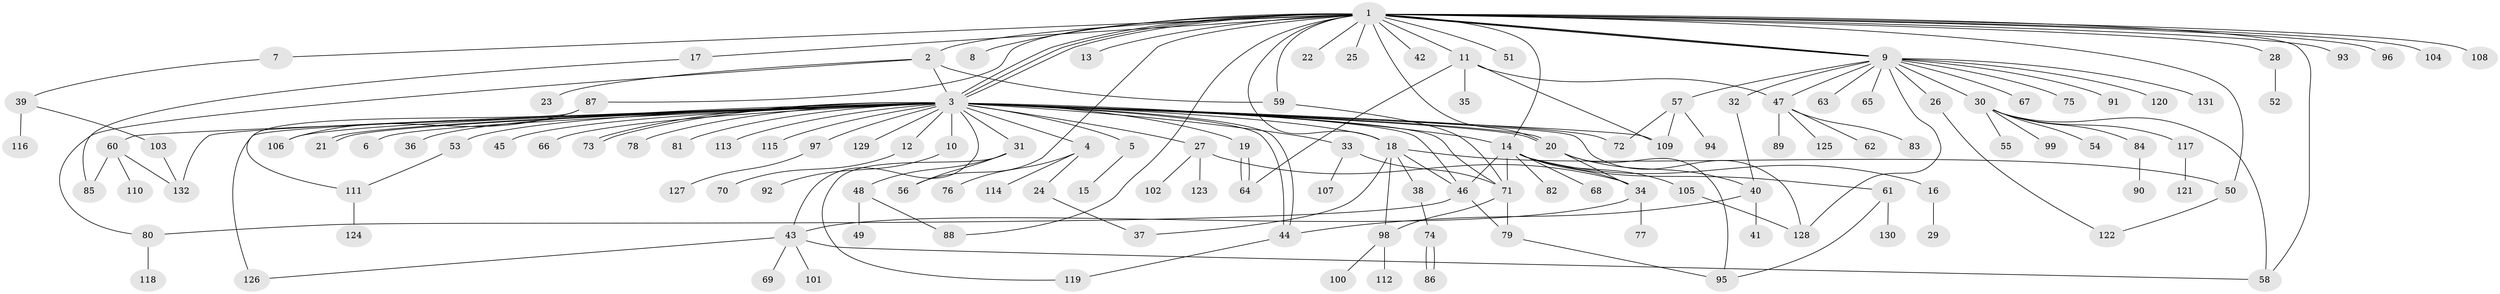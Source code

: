 // coarse degree distribution, {30: 0.009523809523809525, 6: 0.01904761904761905, 41: 0.009523809523809525, 4: 0.047619047619047616, 1: 0.5142857142857142, 15: 0.009523809523809525, 2: 0.21904761904761905, 10: 0.009523809523809525, 7: 0.009523809523809525, 9: 0.009523809523809525, 3: 0.09523809523809523, 8: 0.009523809523809525, 5: 0.0380952380952381}
// Generated by graph-tools (version 1.1) at 2025/41/03/06/25 10:41:47]
// undirected, 132 vertices, 182 edges
graph export_dot {
graph [start="1"]
  node [color=gray90,style=filled];
  1;
  2;
  3;
  4;
  5;
  6;
  7;
  8;
  9;
  10;
  11;
  12;
  13;
  14;
  15;
  16;
  17;
  18;
  19;
  20;
  21;
  22;
  23;
  24;
  25;
  26;
  27;
  28;
  29;
  30;
  31;
  32;
  33;
  34;
  35;
  36;
  37;
  38;
  39;
  40;
  41;
  42;
  43;
  44;
  45;
  46;
  47;
  48;
  49;
  50;
  51;
  52;
  53;
  54;
  55;
  56;
  57;
  58;
  59;
  60;
  61;
  62;
  63;
  64;
  65;
  66;
  67;
  68;
  69;
  70;
  71;
  72;
  73;
  74;
  75;
  76;
  77;
  78;
  79;
  80;
  81;
  82;
  83;
  84;
  85;
  86;
  87;
  88;
  89;
  90;
  91;
  92;
  93;
  94;
  95;
  96;
  97;
  98;
  99;
  100;
  101;
  102;
  103;
  104;
  105;
  106;
  107;
  108;
  109;
  110;
  111;
  112;
  113;
  114;
  115;
  116;
  117;
  118;
  119;
  120;
  121;
  122;
  123;
  124;
  125;
  126;
  127;
  128;
  129;
  130;
  131;
  132;
  1 -- 2;
  1 -- 3;
  1 -- 3;
  1 -- 3;
  1 -- 7;
  1 -- 8;
  1 -- 9;
  1 -- 9;
  1 -- 9;
  1 -- 11;
  1 -- 13;
  1 -- 14;
  1 -- 17;
  1 -- 18;
  1 -- 20;
  1 -- 22;
  1 -- 25;
  1 -- 28;
  1 -- 42;
  1 -- 50;
  1 -- 51;
  1 -- 56;
  1 -- 58;
  1 -- 59;
  1 -- 87;
  1 -- 88;
  1 -- 93;
  1 -- 96;
  1 -- 104;
  1 -- 108;
  2 -- 3;
  2 -- 23;
  2 -- 59;
  2 -- 80;
  3 -- 4;
  3 -- 5;
  3 -- 6;
  3 -- 10;
  3 -- 12;
  3 -- 14;
  3 -- 18;
  3 -- 19;
  3 -- 20;
  3 -- 20;
  3 -- 21;
  3 -- 21;
  3 -- 27;
  3 -- 31;
  3 -- 33;
  3 -- 36;
  3 -- 43;
  3 -- 44;
  3 -- 44;
  3 -- 45;
  3 -- 46;
  3 -- 53;
  3 -- 60;
  3 -- 66;
  3 -- 71;
  3 -- 72;
  3 -- 73;
  3 -- 73;
  3 -- 78;
  3 -- 81;
  3 -- 97;
  3 -- 106;
  3 -- 109;
  3 -- 113;
  3 -- 115;
  3 -- 126;
  3 -- 128;
  3 -- 129;
  3 -- 132;
  4 -- 24;
  4 -- 76;
  4 -- 114;
  5 -- 15;
  7 -- 39;
  9 -- 26;
  9 -- 30;
  9 -- 32;
  9 -- 47;
  9 -- 57;
  9 -- 63;
  9 -- 65;
  9 -- 67;
  9 -- 75;
  9 -- 91;
  9 -- 120;
  9 -- 128;
  9 -- 131;
  10 -- 92;
  11 -- 35;
  11 -- 47;
  11 -- 64;
  11 -- 109;
  12 -- 70;
  14 -- 16;
  14 -- 34;
  14 -- 46;
  14 -- 61;
  14 -- 68;
  14 -- 71;
  14 -- 82;
  14 -- 105;
  16 -- 29;
  17 -- 85;
  18 -- 37;
  18 -- 38;
  18 -- 46;
  18 -- 50;
  18 -- 98;
  19 -- 64;
  19 -- 64;
  20 -- 34;
  20 -- 40;
  20 -- 95;
  24 -- 37;
  26 -- 122;
  27 -- 34;
  27 -- 102;
  27 -- 123;
  28 -- 52;
  30 -- 54;
  30 -- 55;
  30 -- 58;
  30 -- 84;
  30 -- 99;
  30 -- 117;
  31 -- 48;
  31 -- 56;
  31 -- 119;
  32 -- 40;
  33 -- 71;
  33 -- 107;
  34 -- 43;
  34 -- 77;
  38 -- 74;
  39 -- 103;
  39 -- 116;
  40 -- 41;
  40 -- 44;
  43 -- 58;
  43 -- 69;
  43 -- 101;
  43 -- 126;
  44 -- 119;
  46 -- 79;
  46 -- 80;
  47 -- 62;
  47 -- 83;
  47 -- 89;
  47 -- 125;
  48 -- 49;
  48 -- 88;
  50 -- 122;
  53 -- 111;
  57 -- 72;
  57 -- 94;
  57 -- 109;
  59 -- 71;
  60 -- 85;
  60 -- 110;
  60 -- 132;
  61 -- 95;
  61 -- 130;
  71 -- 79;
  71 -- 98;
  74 -- 86;
  74 -- 86;
  79 -- 95;
  80 -- 118;
  84 -- 90;
  87 -- 106;
  87 -- 111;
  97 -- 127;
  98 -- 100;
  98 -- 112;
  103 -- 132;
  105 -- 128;
  111 -- 124;
  117 -- 121;
}
